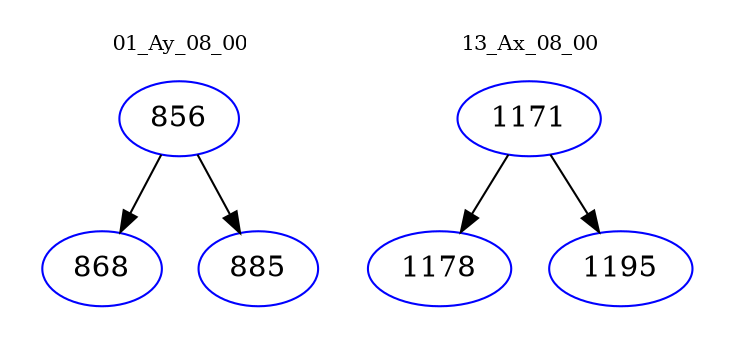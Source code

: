 digraph{
subgraph cluster_0 {
color = white
label = "01_Ay_08_00";
fontsize=10;
T0_856 [label="856", color="blue"]
T0_856 -> T0_868 [color="black"]
T0_868 [label="868", color="blue"]
T0_856 -> T0_885 [color="black"]
T0_885 [label="885", color="blue"]
}
subgraph cluster_1 {
color = white
label = "13_Ax_08_00";
fontsize=10;
T1_1171 [label="1171", color="blue"]
T1_1171 -> T1_1178 [color="black"]
T1_1178 [label="1178", color="blue"]
T1_1171 -> T1_1195 [color="black"]
T1_1195 [label="1195", color="blue"]
}
}
